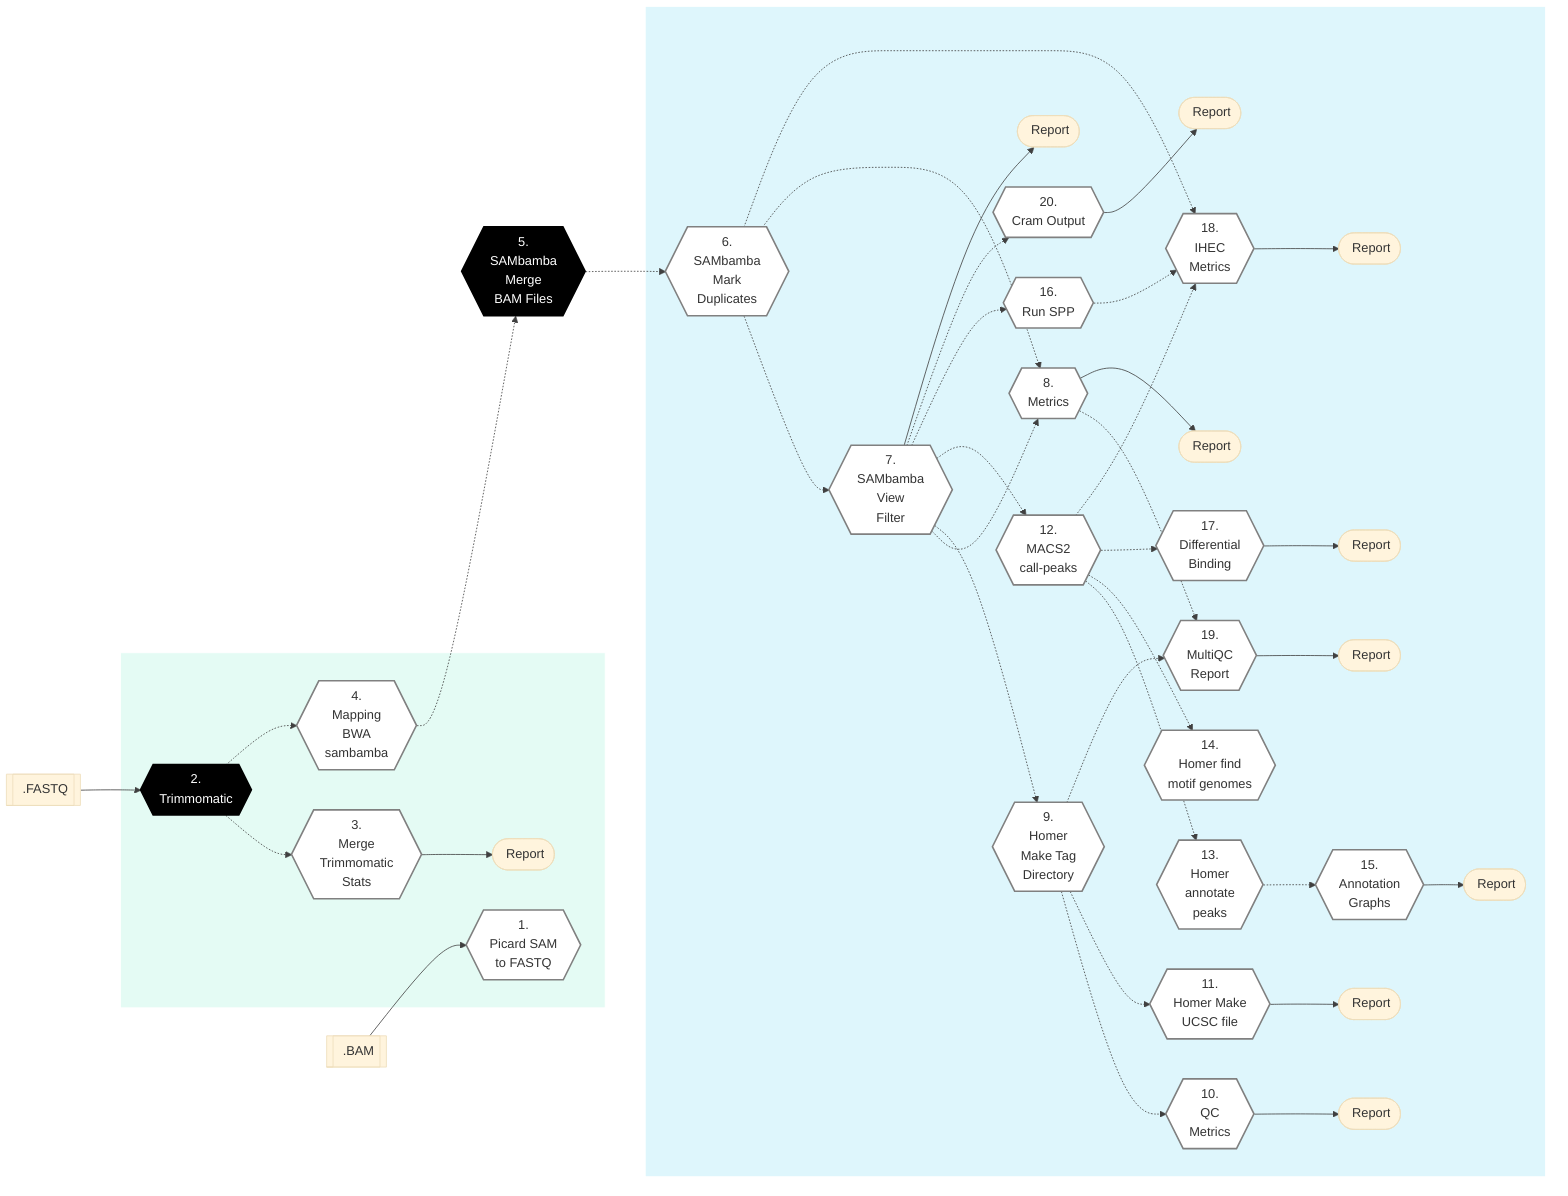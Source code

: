 %%{init: {'theme': 'base', 'themeVariables': { 'lineColor': '#404040'}}}%%

        %% GenPipes Schema for Covseq.py
        %% Ref: https://bitbucket.org/mugqic/genpipes/src/master/pipelines/chipseq/
        %% Author Shaloo Shalini <shalz@hotmail.com>

        graph LR
        Node1{{ 1. <br/> Picard SAM <br/>to FASTQ }}:::nodefill
        Node2{{ 2. <br/> Trimmomatic }}:::nodefillblack
        Node3{{ 3. <br/> Merge <br/> Trimmomatic<br/> Stats }}:::nodefill
        Node4{{ 4. <br/> Mapping <br/> BWA <br/> sambamba }}:::nodefill
        Node5{{ 5. <br/> SAMbamba <br/> Merge <br/> BAM Files }}:::nodefillblack
        Node6{{ 6. <br/> SAMbamba <br/> Mark<br/> Duplicates }}:::nodefill
        Node7{{ 7. <br/> SAMbamba <br/> View<br/> Filter }}:::nodefill
        Node8{{ 8. <br/> Metrics }}:::nodefill
        Node9{{ 9. <br/> Homer <br/> Make Tag <br/> Directory }}:::nodefill
        Node10{{ 10. <br/> QC <br/> Metrics }}:::nodefill
        Node11{{ 11. <br/> Homer Make <br/>UCSC file }}:::nodefill
        Node12{{ 12. <br/> MACS2 <br/> call-peaks }}:::nodefill
        Node13{{ 13. <br/> Homer <br/>annotate <br/>peaks }}:::nodefill
        Node14{{ 14. <br/> Homer find <br/>motif genomes }}:::nodefill
        Node15{{ 15. <br/> Annotation<br/> Graphs }}:::nodefill
        Node16{{ 16. <br/> Run SPP }}:::nodefill
        Node17{{ 17. <br/> Differential<br/> Binding }}:::nodefill
        Node18{{ 18. <br/> IHEC<br/> Metrics }}:::nodefill
        Node19{{ 19. <br/> MultiQC <br/> Report }}:::nodefill
        Node20{{ 20. <br/> Cram Output }}:::nodefill


        Input1[[fa:fa-file-archive-o .BAM]]
        Input2[[fa:fa-file-archive-o .FASTQ]]
        MTSOutput([fa:fa-sticky-note-o Report ])
        SVFOutput([fa:fa-sticky-note-o Report ])
        MetOutput([fa:fa-sticky-note-o Report ])
        QCMOutput([fa:fa-sticky-note-o Report ])
        MQCOutput([fa:fa-sticky-note-o Report ])
        HMUFOutput([fa:fa-sticky-note-o Report ])
        AGOutput([fa:fa-sticky-note-o Report ])
        DBOutput([fa:fa-sticky-note-o Report ])
        IHECOutput([fa:fa-sticky-note-o Report ])
        CramOutput([fa:fa-sticky-note-o Report ])

        Input1 --> Node1
        Input2 --> Node2

        Node2 -.-> Node3 & Node4
        Node4 -.-> Node5 -.-> Node6
        Node6 -.-> Node7 & Node8 & Node18
        Node7 -.-> Node8 & Node9 & Node12 & Node16 & Node20
        Node8 -.-> Node19
        Node9 -.-> Node10 & Node11 & Node19
        Node12 -.-> Node13 & Node14 & Node17 & Node18
        Node13 -.-> Node15
        Node16 -.-> Node18


        Node3 --> MTSOutput
        Node7 --> SVFOutput
        Node8 --> MetOutput
        Node10 --> QCMOutput
        Node11 --> HMUFOutput
        Node15 --> AGOutput
        Node17 --> DBOutput
        Node18 --> IHECOutput
        Node19 --> MQCOutput
        Node20 --> CramOutput

        subgraph readSetSteps[" "]
          Node1
          Node2
          Node3
          Node4
          MTSOutput
        end
        subgraph sampleSetSteps[" "]
          Node6
          Node7
          Node8
          Node9
          Node10
          Node11
          Node12
          Node13
          Node14
          Node15
          Node16
          Node17
          Node18
          Node19
          Node20
          MTSOutput
          SVFOutput
          MetOutput
          QCMOutput
          HMUFOutput
          AGOutput
          MQCOutput
          DBOutput
          IHECOutput
          CramOutput
        end

        classDef greenRect fill:#E4FBF4,stroke:white
        class readSetSteps greenRect
        classDef blueRect fill:#DEF6FC,stroke:white
        class sampleSetSteps blueRect
        classDef nodefill fill:#ffffff,stroke:gray,stroke-width:2px
        classDef nodefillblack fill:black,stroke:black,color:white,stroke-width:2px
